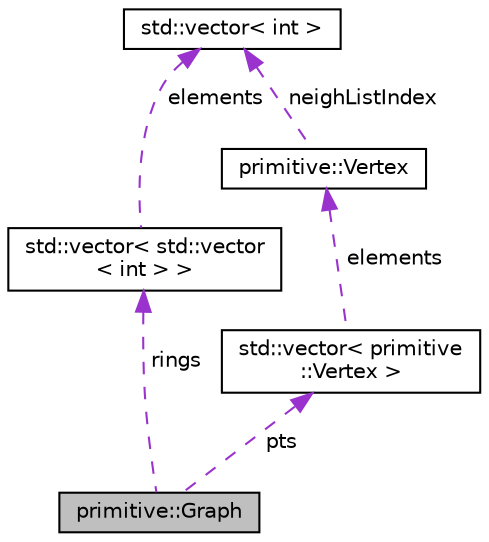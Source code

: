 digraph "primitive::Graph"
{
 // INTERACTIVE_SVG=YES
 // LATEX_PDF_SIZE
  edge [fontname="Helvetica",fontsize="10",labelfontname="Helvetica",labelfontsize="10"];
  node [fontname="Helvetica",fontsize="10",shape=record];
  Node1 [label="primitive::Graph",height=0.2,width=0.4,color="black", fillcolor="grey75", style="filled", fontcolor="black",tooltip="This is a per-frame object, containing all the vertices for the particular frame, along with the vect..."];
  Node2 -> Node1 [dir="back",color="darkorchid3",fontsize="10",style="dashed",label=" rings" ,fontname="Helvetica"];
  Node2 [label="std::vector\< std::vector\l\< int \> \>",height=0.2,width=0.4,color="black", fillcolor="white", style="filled",URL="/home/runner/work/seams-core/seams-core/tags/cppreference-doxygen-web.tag.xml$cpp/container/vector.html",tooltip=" "];
  Node3 -> Node2 [dir="back",color="darkorchid3",fontsize="10",style="dashed",label=" elements" ,fontname="Helvetica"];
  Node3 [label="std::vector\< int \>",height=0.2,width=0.4,color="black", fillcolor="white", style="filled",URL="/home/runner/work/seams-core/seams-core/tags/cppreference-doxygen-web.tag.xml$cpp/container/vector.html",tooltip=" "];
  Node4 -> Node1 [dir="back",color="darkorchid3",fontsize="10",style="dashed",label=" pts" ,fontname="Helvetica"];
  Node4 [label="std::vector\< primitive\l::Vertex \>",height=0.2,width=0.4,color="black", fillcolor="white", style="filled",URL="/home/runner/work/seams-core/seams-core/tags/cppreference-doxygen-web.tag.xml$cpp/container/vector.html",tooltip=" "];
  Node5 -> Node4 [dir="back",color="darkorchid3",fontsize="10",style="dashed",label=" elements" ,fontname="Helvetica"];
  Node5 [label="primitive::Vertex",height=0.2,width=0.4,color="black", fillcolor="white", style="filled",URL="$structprimitive_1_1Vertex.html",tooltip="This is a collection of elements, for each point, required for graph traversal."];
  Node3 -> Node5 [dir="back",color="darkorchid3",fontsize="10",style="dashed",label=" neighListIndex" ,fontname="Helvetica"];
}
